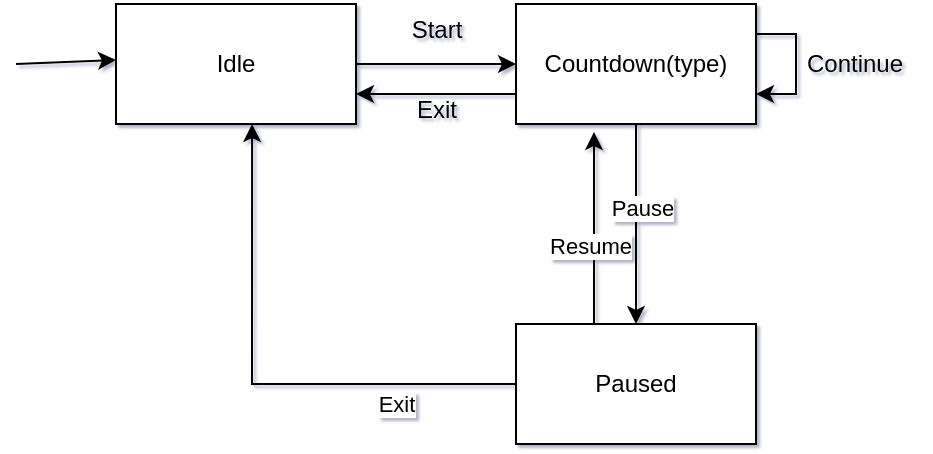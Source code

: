 <mxfile version="28.1.2">
  <diagram name="Page-1" id="YMMkLf6ffcWlMD__nhld">
    <mxGraphModel dx="810" dy="559" grid="1" gridSize="10" guides="1" tooltips="1" connect="1" arrows="1" fold="1" page="1" pageScale="1" pageWidth="827" pageHeight="1169" math="0" shadow="1">
      <root>
        <mxCell id="0" />
        <mxCell id="1" parent="0" />
        <mxCell id="6MVxdjmsUJJ8c9mlbniV-7" style="edgeStyle=orthogonalEdgeStyle;rounded=0;orthogonalLoop=1;jettySize=auto;html=1;entryX=0;entryY=0.5;entryDx=0;entryDy=0;" parent="1" source="6MVxdjmsUJJ8c9mlbniV-1" target="6MVxdjmsUJJ8c9mlbniV-2" edge="1">
          <mxGeometry relative="1" as="geometry" />
        </mxCell>
        <mxCell id="6MVxdjmsUJJ8c9mlbniV-1" value="Idle" style="rounded=0;whiteSpace=wrap;html=1;" parent="1" vertex="1">
          <mxGeometry x="250" y="212" width="120" height="60" as="geometry" />
        </mxCell>
        <mxCell id="6MVxdjmsUJJ8c9mlbniV-9" style="edgeStyle=orthogonalEdgeStyle;rounded=0;orthogonalLoop=1;jettySize=auto;html=1;entryX=0.5;entryY=0;entryDx=0;entryDy=0;" parent="1" source="6MVxdjmsUJJ8c9mlbniV-2" target="6MVxdjmsUJJ8c9mlbniV-3" edge="1">
          <mxGeometry relative="1" as="geometry" />
        </mxCell>
        <mxCell id="6MVxdjmsUJJ8c9mlbniV-10" value="Pause" style="edgeLabel;html=1;align=center;verticalAlign=middle;resizable=0;points=[];" parent="6MVxdjmsUJJ8c9mlbniV-9" vertex="1" connectable="0">
          <mxGeometry x="-0.16" y="3" relative="1" as="geometry">
            <mxPoint as="offset" />
          </mxGeometry>
        </mxCell>
        <mxCell id="6ZKq-ByfkvrOyYEqvr_D-2" style="edgeStyle=orthogonalEdgeStyle;rounded=0;orthogonalLoop=1;jettySize=auto;html=1;exitX=0;exitY=0.75;exitDx=0;exitDy=0;entryX=1;entryY=0.75;entryDx=0;entryDy=0;" edge="1" parent="1" source="6MVxdjmsUJJ8c9mlbniV-2" target="6MVxdjmsUJJ8c9mlbniV-1">
          <mxGeometry relative="1" as="geometry" />
        </mxCell>
        <mxCell id="6MVxdjmsUJJ8c9mlbniV-2" value="Countdown(type)" style="rounded=0;whiteSpace=wrap;html=1;" parent="1" vertex="1">
          <mxGeometry x="450" y="212" width="120" height="60" as="geometry" />
        </mxCell>
        <mxCell id="6MVxdjmsUJJ8c9mlbniV-3" value="Paused" style="rounded=0;whiteSpace=wrap;html=1;" parent="1" vertex="1">
          <mxGeometry x="450" y="372" width="120" height="60" as="geometry" />
        </mxCell>
        <mxCell id="6MVxdjmsUJJ8c9mlbniV-8" value="Start" style="text;html=1;align=center;verticalAlign=middle;resizable=0;points=[];autosize=1;strokeColor=none;fillColor=none;" parent="1" vertex="1">
          <mxGeometry x="385" y="210" width="50" height="30" as="geometry" />
        </mxCell>
        <mxCell id="6MVxdjmsUJJ8c9mlbniV-11" style="edgeStyle=orthogonalEdgeStyle;rounded=0;orthogonalLoop=1;jettySize=auto;html=1;entryX=0.325;entryY=1.067;entryDx=0;entryDy=0;entryPerimeter=0;" parent="1" source="6MVxdjmsUJJ8c9mlbniV-3" target="6MVxdjmsUJJ8c9mlbniV-2" edge="1">
          <mxGeometry relative="1" as="geometry">
            <Array as="points">
              <mxPoint x="489" y="352" />
              <mxPoint x="489" y="352" />
            </Array>
          </mxGeometry>
        </mxCell>
        <mxCell id="6MVxdjmsUJJ8c9mlbniV-12" value="Resume" style="edgeLabel;html=1;align=center;verticalAlign=middle;resizable=0;points=[];" parent="6MVxdjmsUJJ8c9mlbniV-11" vertex="1" connectable="0">
          <mxGeometry x="-0.187" y="2" relative="1" as="geometry">
            <mxPoint as="offset" />
          </mxGeometry>
        </mxCell>
        <mxCell id="6MVxdjmsUJJ8c9mlbniV-19" value="" style="endArrow=classic;html=1;rounded=0;" parent="1" edge="1">
          <mxGeometry width="50" height="50" relative="1" as="geometry">
            <mxPoint x="200" y="242" as="sourcePoint" />
            <mxPoint x="250" y="240" as="targetPoint" />
          </mxGeometry>
        </mxCell>
        <mxCell id="6ZKq-ByfkvrOyYEqvr_D-3" value="Exit" style="text;html=1;align=center;verticalAlign=middle;resizable=0;points=[];autosize=1;strokeColor=none;fillColor=none;" vertex="1" parent="1">
          <mxGeometry x="390" y="250" width="40" height="30" as="geometry" />
        </mxCell>
        <mxCell id="6ZKq-ByfkvrOyYEqvr_D-4" style="edgeStyle=orthogonalEdgeStyle;rounded=0;orthogonalLoop=1;jettySize=auto;html=1;exitX=1;exitY=0.25;exitDx=0;exitDy=0;entryX=1;entryY=0.75;entryDx=0;entryDy=0;" edge="1" parent="1" source="6MVxdjmsUJJ8c9mlbniV-2" target="6MVxdjmsUJJ8c9mlbniV-2">
          <mxGeometry relative="1" as="geometry">
            <Array as="points">
              <mxPoint x="590" y="227" />
              <mxPoint x="590" y="257" />
            </Array>
          </mxGeometry>
        </mxCell>
        <mxCell id="6ZKq-ByfkvrOyYEqvr_D-5" value="Continue" style="text;html=1;align=center;verticalAlign=middle;resizable=0;points=[];autosize=1;strokeColor=none;fillColor=none;" vertex="1" parent="1">
          <mxGeometry x="584" y="227" width="70" height="30" as="geometry" />
        </mxCell>
        <mxCell id="6ZKq-ByfkvrOyYEqvr_D-6" style="edgeStyle=orthogonalEdgeStyle;rounded=0;orthogonalLoop=1;jettySize=auto;html=1;entryX=0.567;entryY=1;entryDx=0;entryDy=0;entryPerimeter=0;" edge="1" parent="1" source="6MVxdjmsUJJ8c9mlbniV-3" target="6MVxdjmsUJJ8c9mlbniV-1">
          <mxGeometry relative="1" as="geometry" />
        </mxCell>
        <mxCell id="6ZKq-ByfkvrOyYEqvr_D-7" value="Exit" style="edgeLabel;html=1;align=center;verticalAlign=middle;resizable=0;points=[];" vertex="1" connectable="0" parent="6ZKq-ByfkvrOyYEqvr_D-6">
          <mxGeometry x="-0.534" y="-1" relative="1" as="geometry">
            <mxPoint x="1" y="11" as="offset" />
          </mxGeometry>
        </mxCell>
      </root>
    </mxGraphModel>
  </diagram>
</mxfile>
